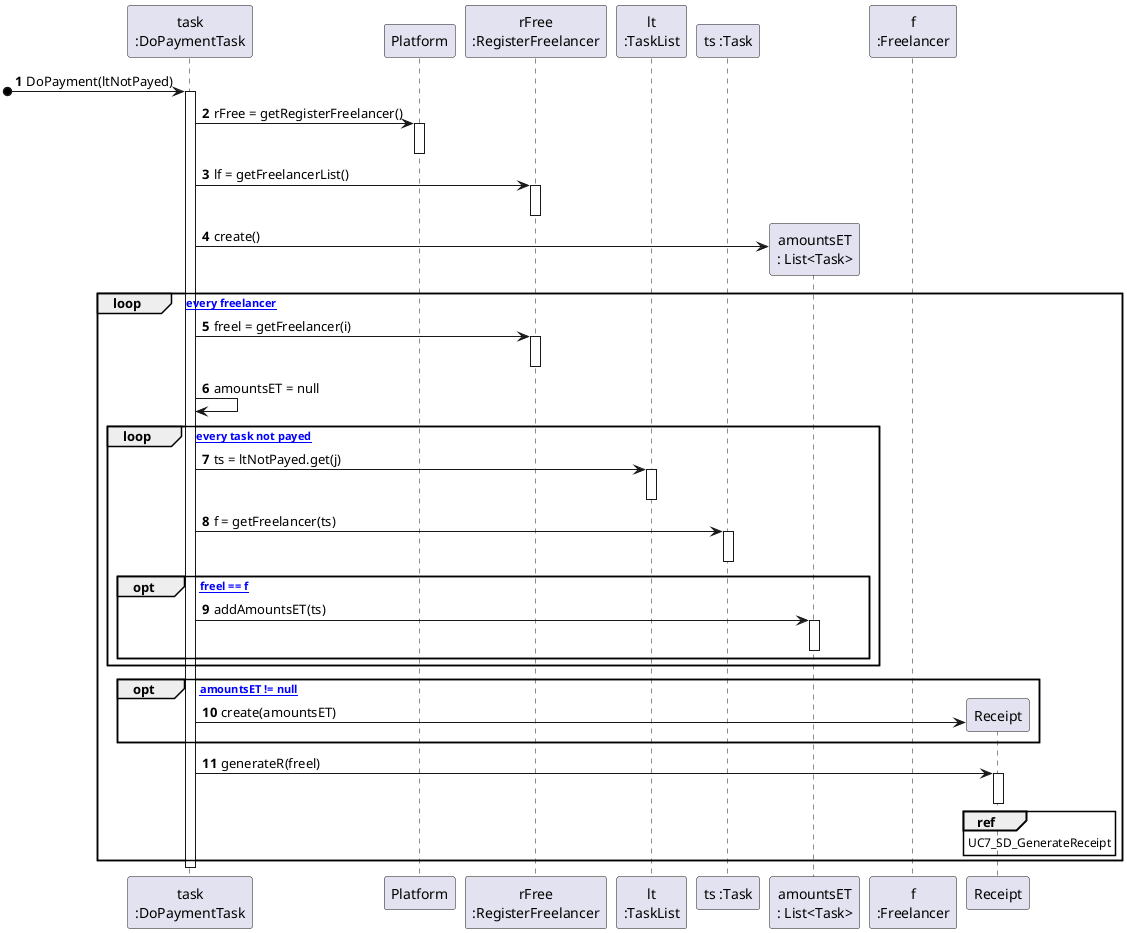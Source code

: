 @startuml
autonumber

participant "task\n:DoPaymentTask" as TASK
participant "Platform" as P
participant "rFree\n:RegisterFreelancer" as RF
participant "lt\n:TaskList" as LT
participant "ts :Task" as T
participant "amountsET\n: List<Task>" as LTS
participant "f\n:Freelancer" as F
participant "Receipt" as R

[o-> TASK : DoPayment(ltNotPayed)
activate TASK


TASK -> P : rFree = getRegisterFreelancer()
activate P
deactivate P
TASK -> RF : lf = getFreelancerList()
activate RF
deactivate RF

TASK -> LTS** : create()

loop [for every freelancer]
TASK -> RF : freel = getFreelancer(i)
activate RF
deactivate RF

TASK -> TASK : amountsET = null

loop [for every task not payed]

TASK -> LT : ts = ltNotPayed.get(j)
activate LT
deactivate LT


TASK -> T : f = getFreelancer(ts)
activate T
deactivate T

opt [if freel == f]



TASK -> LTS : addAmountsET(ts)
activate LTS
deactivate LTS

end opt
end loop
opt [if amountsET != null]
TASK -> R** : create(amountsET)
end opt


TASK -> R : generateR(freel)
activate R
deactivate R
ref over R : UC7_SD_GenerateReceipt

end loop

deactivate TASK
@enduml
